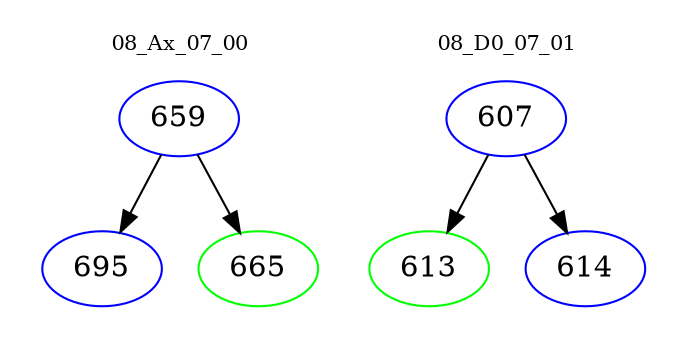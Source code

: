 digraph{
subgraph cluster_0 {
color = white
label = "08_Ax_07_00";
fontsize=10;
T0_659 [label="659", color="blue"]
T0_659 -> T0_695 [color="black"]
T0_695 [label="695", color="blue"]
T0_659 -> T0_665 [color="black"]
T0_665 [label="665", color="green"]
}
subgraph cluster_1 {
color = white
label = "08_D0_07_01";
fontsize=10;
T1_607 [label="607", color="blue"]
T1_607 -> T1_613 [color="black"]
T1_613 [label="613", color="green"]
T1_607 -> T1_614 [color="black"]
T1_614 [label="614", color="blue"]
}
}
